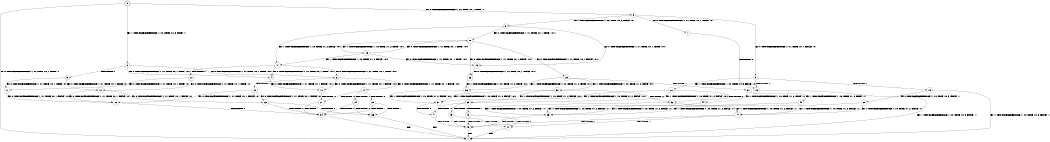 digraph BCG {
size = "7, 10.5";
center = TRUE;
node [shape = circle];
0 [peripheries = 2];
0 -> 1 [label = "EX !0 !ATOMIC_EXCH_BRANCH (1, +1, TRUE, +0, 1, TRUE) !::"];
0 -> 2 [label = "EX !1 !ATOMIC_EXCH_BRANCH (1, +0, TRUE, +0, 3, TRUE) !::"];
0 -> 3 [label = "EX !0 !ATOMIC_EXCH_BRANCH (1, +1, TRUE, +0, 1, TRUE) !::"];
2 -> 4 [label = "EX !0 !ATOMIC_EXCH_BRANCH (1, +1, TRUE, +0, 1, TRUE) !:0:1:"];
2 -> 5 [label = "TERMINATE !1"];
2 -> 6 [label = "EX !0 !ATOMIC_EXCH_BRANCH (1, +1, TRUE, +0, 1, TRUE) !:0:1:"];
3 -> 7 [label = "EX !0 !ATOMIC_EXCH_BRANCH (1, +1, TRUE, +0, 1, FALSE) !:0:"];
3 -> 8 [label = "EX !1 !ATOMIC_EXCH_BRANCH (1, +0, TRUE, +0, 3, FALSE) !:0:"];
3 -> 9 [label = "EX !0 !ATOMIC_EXCH_BRANCH (1, +1, TRUE, +0, 1, FALSE) !:0:"];
4 -> 10 [label = "EX !0 !ATOMIC_EXCH_BRANCH (1, +1, TRUE, +0, 1, FALSE) !:0:1:"];
5 -> 11 [label = "EX !0 !ATOMIC_EXCH_BRANCH (1, +1, TRUE, +0, 1, TRUE) !:0:"];
5 -> 12 [label = "EX !0 !ATOMIC_EXCH_BRANCH (1, +1, TRUE, +0, 1, TRUE) !:0:"];
6 -> 10 [label = "EX !0 !ATOMIC_EXCH_BRANCH (1, +1, TRUE, +0, 1, FALSE) !:0:1:"];
6 -> 13 [label = "TERMINATE !1"];
6 -> 14 [label = "EX !0 !ATOMIC_EXCH_BRANCH (1, +1, TRUE, +0, 1, FALSE) !:0:1:"];
7 -> 15 [label = "TERMINATE !0"];
8 -> 16 [label = "EX !0 !ATOMIC_EXCH_BRANCH (1, +1, TRUE, +0, 1, TRUE) !:0:1:"];
8 -> 17 [label = "EX !1 !ATOMIC_EXCH_BRANCH (1, +0, TRUE, +1, 2, FALSE) !:0:1:"];
8 -> 18 [label = "EX !0 !ATOMIC_EXCH_BRANCH (1, +1, TRUE, +0, 1, TRUE) !:0:1:"];
9 -> 15 [label = "TERMINATE !0"];
9 -> 19 [label = "TERMINATE !0"];
9 -> 20 [label = "EX !1 !ATOMIC_EXCH_BRANCH (1, +0, TRUE, +0, 3, FALSE) !:0:"];
10 -> 21 [label = "TERMINATE !0"];
11 -> 22 [label = "EX !0 !ATOMIC_EXCH_BRANCH (1, +1, TRUE, +0, 1, FALSE) !:0:"];
12 -> 22 [label = "EX !0 !ATOMIC_EXCH_BRANCH (1, +1, TRUE, +0, 1, FALSE) !:0:"];
12 -> 23 [label = "EX !0 !ATOMIC_EXCH_BRANCH (1, +1, TRUE, +0, 1, FALSE) !:0:"];
13 -> 22 [label = "EX !0 !ATOMIC_EXCH_BRANCH (1, +1, TRUE, +0, 1, FALSE) !:0:"];
13 -> 23 [label = "EX !0 !ATOMIC_EXCH_BRANCH (1, +1, TRUE, +0, 1, FALSE) !:0:"];
14 -> 21 [label = "TERMINATE !0"];
14 -> 24 [label = "TERMINATE !1"];
14 -> 25 [label = "TERMINATE !0"];
15 -> 1 [label = "EX !1 !ATOMIC_EXCH_BRANCH (1, +0, TRUE, +0, 3, FALSE) !::"];
16 -> 26 [label = "EX !0 !ATOMIC_EXCH_BRANCH (1, +1, TRUE, +0, 1, FALSE) !:0:1:"];
17 -> 4 [label = "EX !0 !ATOMIC_EXCH_BRANCH (1, +1, TRUE, +0, 1, TRUE) !:0:1:"];
17 -> 27 [label = "TERMINATE !1"];
17 -> 6 [label = "EX !0 !ATOMIC_EXCH_BRANCH (1, +1, TRUE, +0, 1, TRUE) !:0:1:"];
18 -> 26 [label = "EX !0 !ATOMIC_EXCH_BRANCH (1, +1, TRUE, +0, 1, FALSE) !:0:1:"];
18 -> 28 [label = "EX !1 !ATOMIC_EXCH_BRANCH (1, +0, TRUE, +1, 2, TRUE) !:0:1:"];
18 -> 29 [label = "EX !0 !ATOMIC_EXCH_BRANCH (1, +1, TRUE, +0, 1, FALSE) !:0:1:"];
19 -> 1 [label = "EX !1 !ATOMIC_EXCH_BRANCH (1, +0, TRUE, +0, 3, FALSE) !::"];
19 -> 30 [label = "EX !1 !ATOMIC_EXCH_BRANCH (1, +0, TRUE, +0, 3, FALSE) !::"];
20 -> 31 [label = "EX !1 !ATOMIC_EXCH_BRANCH (1, +0, TRUE, +1, 2, FALSE) !:0:1:"];
20 -> 32 [label = "TERMINATE !0"];
20 -> 33 [label = "EX !1 !ATOMIC_EXCH_BRANCH (1, +0, TRUE, +1, 2, FALSE) !:0:1:"];
21 -> 34 [label = "TERMINATE !1"];
22 -> 34 [label = "TERMINATE !0"];
23 -> 34 [label = "TERMINATE !0"];
23 -> 35 [label = "TERMINATE !0"];
24 -> 34 [label = "TERMINATE !0"];
24 -> 35 [label = "TERMINATE !0"];
25 -> 34 [label = "TERMINATE !1"];
25 -> 35 [label = "TERMINATE !1"];
26 -> 36 [label = "EX !1 !ATOMIC_EXCH_BRANCH (1, +0, TRUE, +1, 2, TRUE) !:0:1:"];
27 -> 11 [label = "EX !0 !ATOMIC_EXCH_BRANCH (1, +1, TRUE, +0, 1, TRUE) !:0:"];
27 -> 12 [label = "EX !0 !ATOMIC_EXCH_BRANCH (1, +1, TRUE, +0, 1, TRUE) !:0:"];
28 -> 16 [label = "EX !0 !ATOMIC_EXCH_BRANCH (1, +1, TRUE, +0, 1, TRUE) !:0:1:"];
28 -> 17 [label = "EX !1 !ATOMIC_EXCH_BRANCH (1, +0, TRUE, +1, 2, FALSE) !:0:1:"];
28 -> 18 [label = "EX !0 !ATOMIC_EXCH_BRANCH (1, +1, TRUE, +0, 1, TRUE) !:0:1:"];
29 -> 36 [label = "EX !1 !ATOMIC_EXCH_BRANCH (1, +0, TRUE, +1, 2, TRUE) !:0:1:"];
29 -> 37 [label = "TERMINATE !0"];
29 -> 38 [label = "EX !1 !ATOMIC_EXCH_BRANCH (1, +0, TRUE, +1, 2, TRUE) !:0:1:"];
30 -> 39 [label = "EX !1 !ATOMIC_EXCH_BRANCH (1, +0, TRUE, +1, 2, FALSE) !:1:"];
30 -> 40 [label = "EX !1 !ATOMIC_EXCH_BRANCH (1, +0, TRUE, +1, 2, FALSE) !:1:"];
31 -> 41 [label = "TERMINATE !0"];
32 -> 39 [label = "EX !1 !ATOMIC_EXCH_BRANCH (1, +0, TRUE, +1, 2, FALSE) !:1:"];
32 -> 40 [label = "EX !1 !ATOMIC_EXCH_BRANCH (1, +0, TRUE, +1, 2, FALSE) !:1:"];
33 -> 41 [label = "TERMINATE !0"];
33 -> 42 [label = "TERMINATE !1"];
33 -> 43 [label = "TERMINATE !0"];
34 -> 1 [label = "exit"];
35 -> 1 [label = "exit"];
36 -> 31 [label = "EX !1 !ATOMIC_EXCH_BRANCH (1, +0, TRUE, +1, 2, FALSE) !:0:1:"];
37 -> 44 [label = "EX !1 !ATOMIC_EXCH_BRANCH (1, +0, TRUE, +1, 2, TRUE) !:1:"];
37 -> 45 [label = "EX !1 !ATOMIC_EXCH_BRANCH (1, +0, TRUE, +1, 2, TRUE) !:1:"];
38 -> 31 [label = "EX !1 !ATOMIC_EXCH_BRANCH (1, +0, TRUE, +1, 2, FALSE) !:0:1:"];
38 -> 32 [label = "TERMINATE !0"];
38 -> 33 [label = "EX !1 !ATOMIC_EXCH_BRANCH (1, +0, TRUE, +1, 2, FALSE) !:0:1:"];
39 -> 46 [label = "TERMINATE !1"];
40 -> 46 [label = "TERMINATE !1"];
40 -> 47 [label = "TERMINATE !1"];
41 -> 46 [label = "TERMINATE !1"];
42 -> 46 [label = "TERMINATE !0"];
42 -> 47 [label = "TERMINATE !0"];
43 -> 46 [label = "TERMINATE !1"];
43 -> 47 [label = "TERMINATE !1"];
44 -> 39 [label = "EX !1 !ATOMIC_EXCH_BRANCH (1, +0, TRUE, +1, 2, FALSE) !:1:"];
45 -> 39 [label = "EX !1 !ATOMIC_EXCH_BRANCH (1, +0, TRUE, +1, 2, FALSE) !:1:"];
45 -> 40 [label = "EX !1 !ATOMIC_EXCH_BRANCH (1, +0, TRUE, +1, 2, FALSE) !:1:"];
46 -> 1 [label = "exit"];
47 -> 1 [label = "exit"];
}
